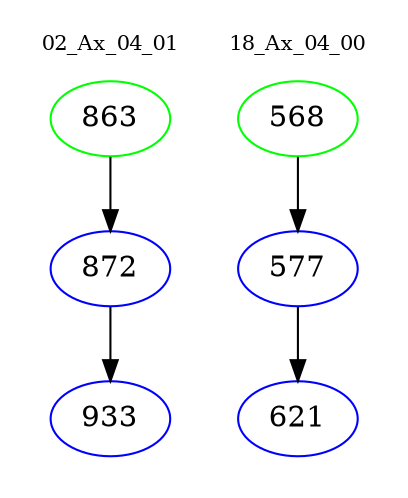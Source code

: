 digraph{
subgraph cluster_0 {
color = white
label = "02_Ax_04_01";
fontsize=10;
T0_863 [label="863", color="green"]
T0_863 -> T0_872 [color="black"]
T0_872 [label="872", color="blue"]
T0_872 -> T0_933 [color="black"]
T0_933 [label="933", color="blue"]
}
subgraph cluster_1 {
color = white
label = "18_Ax_04_00";
fontsize=10;
T1_568 [label="568", color="green"]
T1_568 -> T1_577 [color="black"]
T1_577 [label="577", color="blue"]
T1_577 -> T1_621 [color="black"]
T1_621 [label="621", color="blue"]
}
}

